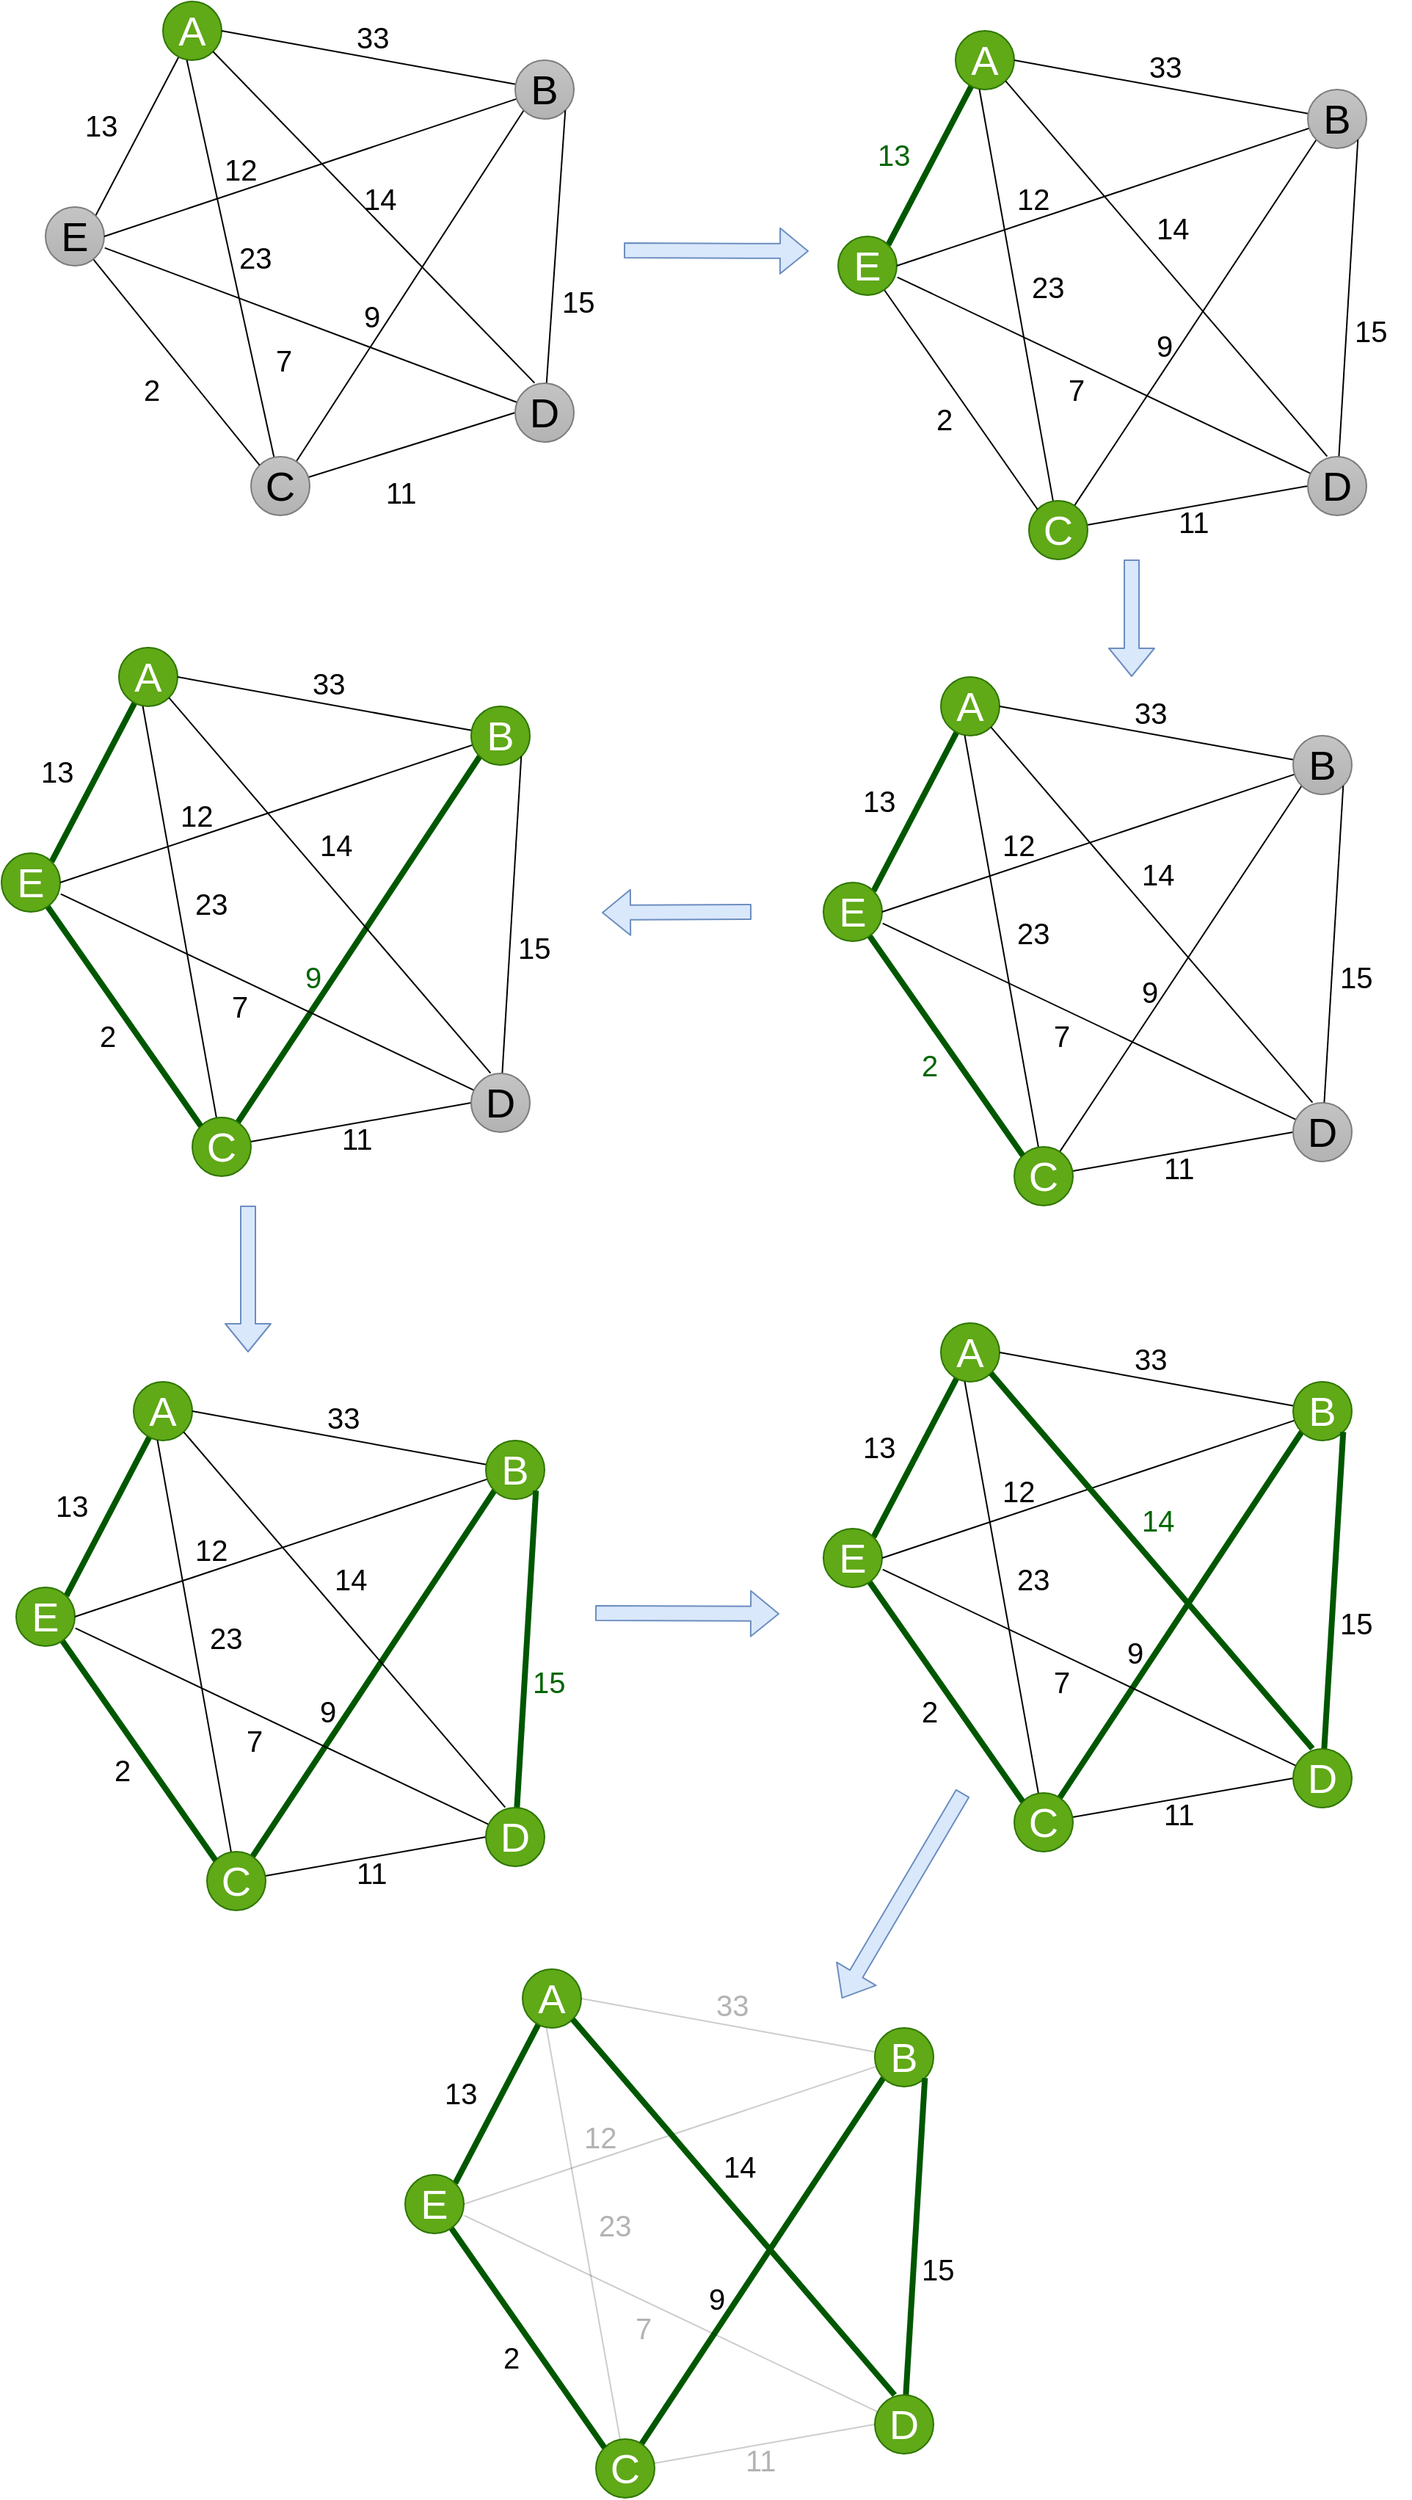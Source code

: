 <mxfile version="12.2.2" type="device" pages="1"><diagram id="ph2bqYels8kMnBiJc5Iy" name="Page-1"><mxGraphModel dx="1683" dy="980" grid="1" gridSize="10" guides="1" tooltips="1" connect="1" arrows="1" fold="1" page="1" pageScale="1" pageWidth="850" pageHeight="1100" math="0" shadow="0"><root><mxCell id="0"/><mxCell id="1" parent="0"/><mxCell id="mCwZHg6gbyV3iqS1prFh-1" style="edgeStyle=none;rounded=0;orthogonalLoop=1;jettySize=auto;html=1;entryX=1;entryY=0;entryDx=0;entryDy=0;endArrow=none;endFill=0;" parent="1" source="mCwZHg6gbyV3iqS1prFh-2" target="mCwZHg6gbyV3iqS1prFh-8" edge="1"><mxGeometry relative="1" as="geometry"/></mxCell><mxCell id="mCwZHg6gbyV3iqS1prFh-2" value="&lt;font style=&quot;font-size: 28px&quot;&gt;A&lt;/font&gt;" style="ellipse;whiteSpace=wrap;html=1;aspect=fixed;fillColor=#60a917;strokeColor=#2D7600;fontColor=#ffffff;" parent="1" vertex="1"><mxGeometry x="870" y="10" width="40" height="40" as="geometry"/></mxCell><mxCell id="mCwZHg6gbyV3iqS1prFh-3" style="rounded=0;orthogonalLoop=1;jettySize=auto;html=1;entryX=0;entryY=0.5;entryDx=0;entryDy=0;endArrow=none;endFill=0;" parent="1" source="mCwZHg6gbyV3iqS1prFh-6" target="mCwZHg6gbyV3iqS1prFh-15" edge="1"><mxGeometry relative="1" as="geometry"/></mxCell><mxCell id="mCwZHg6gbyV3iqS1prFh-4" style="edgeStyle=none;rounded=0;orthogonalLoop=1;jettySize=auto;html=1;entryX=0.407;entryY=0.997;entryDx=0;entryDy=0;endArrow=none;endFill=0;entryPerimeter=0;" parent="1" source="mCwZHg6gbyV3iqS1prFh-6" target="mCwZHg6gbyV3iqS1prFh-2" edge="1"><mxGeometry relative="1" as="geometry"/></mxCell><mxCell id="mCwZHg6gbyV3iqS1prFh-5" style="edgeStyle=none;rounded=0;orthogonalLoop=1;jettySize=auto;html=1;entryX=0;entryY=1;entryDx=0;entryDy=0;endArrow=none;endFill=0;" parent="1" source="mCwZHg6gbyV3iqS1prFh-6" target="mCwZHg6gbyV3iqS1prFh-11" edge="1"><mxGeometry relative="1" as="geometry"/></mxCell><mxCell id="mCwZHg6gbyV3iqS1prFh-6" value="&lt;font style=&quot;font-size: 28px&quot;&gt;C&lt;/font&gt;" style="ellipse;whiteSpace=wrap;html=1;aspect=fixed;fillColor=#C4C4C4;strokeColor=#7D7D7D;gradientColor=#b3b3b3;" parent="1" vertex="1"><mxGeometry x="930" y="320" width="40" height="40" as="geometry"/></mxCell><mxCell id="mCwZHg6gbyV3iqS1prFh-7" style="edgeStyle=none;rounded=0;orthogonalLoop=1;jettySize=auto;html=1;entryX=0;entryY=0;entryDx=0;entryDy=0;endArrow=none;endFill=0;" parent="1" source="mCwZHg6gbyV3iqS1prFh-8" target="mCwZHg6gbyV3iqS1prFh-6" edge="1"><mxGeometry relative="1" as="geometry"/></mxCell><mxCell id="mCwZHg6gbyV3iqS1prFh-8" value="&lt;font style=&quot;font-size: 28px&quot;&gt;E&lt;/font&gt;" style="ellipse;whiteSpace=wrap;html=1;aspect=fixed;fillColor=#C4C4C4;strokeColor=#7D7D7D;gradientColor=#b3b3b3;" parent="1" vertex="1"><mxGeometry x="790" y="150" width="40" height="40" as="geometry"/></mxCell><mxCell id="mCwZHg6gbyV3iqS1prFh-9" style="edgeStyle=none;rounded=0;orthogonalLoop=1;jettySize=auto;html=1;entryX=1;entryY=0.5;entryDx=0;entryDy=0;endArrow=none;endFill=0;" parent="1" source="mCwZHg6gbyV3iqS1prFh-11" target="mCwZHg6gbyV3iqS1prFh-2" edge="1"><mxGeometry relative="1" as="geometry"/></mxCell><mxCell id="mCwZHg6gbyV3iqS1prFh-10" style="edgeStyle=none;rounded=0;orthogonalLoop=1;jettySize=auto;html=1;entryX=1;entryY=0.5;entryDx=0;entryDy=0;endArrow=none;endFill=0;" parent="1" source="mCwZHg6gbyV3iqS1prFh-11" target="mCwZHg6gbyV3iqS1prFh-8" edge="1"><mxGeometry relative="1" as="geometry"/></mxCell><mxCell id="mCwZHg6gbyV3iqS1prFh-11" value="&lt;font style=&quot;font-size: 28px&quot;&gt;B&lt;/font&gt;" style="ellipse;whiteSpace=wrap;html=1;aspect=fixed;fillColor=#C4C4C4;strokeColor=#7D7D7D;gradientColor=#b3b3b3;" parent="1" vertex="1"><mxGeometry x="1110" y="50" width="40" height="40" as="geometry"/></mxCell><mxCell id="mCwZHg6gbyV3iqS1prFh-12" style="rounded=0;orthogonalLoop=1;jettySize=auto;html=1;entryX=1;entryY=1;entryDx=0;entryDy=0;endArrow=none;endFill=0;" parent="1" source="mCwZHg6gbyV3iqS1prFh-15" target="mCwZHg6gbyV3iqS1prFh-11" edge="1"><mxGeometry relative="1" as="geometry"/></mxCell><mxCell id="mCwZHg6gbyV3iqS1prFh-13" style="edgeStyle=none;rounded=0;orthogonalLoop=1;jettySize=auto;html=1;entryX=1;entryY=1;entryDx=0;entryDy=0;endArrow=none;endFill=0;exitX=0.33;exitY=-0.005;exitDx=0;exitDy=0;exitPerimeter=0;" parent="1" source="mCwZHg6gbyV3iqS1prFh-15" target="mCwZHg6gbyV3iqS1prFh-2" edge="1"><mxGeometry relative="1" as="geometry"><mxPoint x="1059" y="240" as="sourcePoint"/></mxGeometry></mxCell><mxCell id="mCwZHg6gbyV3iqS1prFh-14" style="edgeStyle=none;rounded=0;orthogonalLoop=1;jettySize=auto;html=1;entryX=1.01;entryY=0.695;entryDx=0;entryDy=0;entryPerimeter=0;endArrow=none;endFill=0;" parent="1" source="mCwZHg6gbyV3iqS1prFh-15" target="mCwZHg6gbyV3iqS1prFh-8" edge="1"><mxGeometry relative="1" as="geometry"/></mxCell><mxCell id="mCwZHg6gbyV3iqS1prFh-15" value="&lt;font style=&quot;font-size: 28px&quot;&gt;D&lt;/font&gt;" style="ellipse;whiteSpace=wrap;html=1;aspect=fixed;fillColor=#C4C4C4;strokeColor=#7D7D7D;gradientColor=#b3b3b3;" parent="1" vertex="1"><mxGeometry x="1110" y="270" width="40" height="40" as="geometry"/></mxCell><mxCell id="mCwZHg6gbyV3iqS1prFh-16" value="&lt;font style=&quot;font-size: 20px&quot;&gt;2&lt;/font&gt;" style="text;html=1;resizable=0;points=[];autosize=1;align=left;verticalAlign=top;spacingTop=-4;" parent="1" vertex="1"><mxGeometry x="855" y="260" width="30" height="20" as="geometry"/></mxCell><mxCell id="mCwZHg6gbyV3iqS1prFh-17" value="&lt;font style=&quot;font-size: 20px&quot;&gt;23&lt;/font&gt;" style="text;html=1;resizable=0;points=[];autosize=1;align=left;verticalAlign=top;spacingTop=-4;" parent="1" vertex="1"><mxGeometry x="920" y="170" width="40" height="20" as="geometry"/></mxCell><mxCell id="mCwZHg6gbyV3iqS1prFh-18" value="&lt;font style=&quot;font-size: 20px&quot;&gt;9&lt;/font&gt;" style="text;html=1;resizable=0;points=[];autosize=1;align=left;verticalAlign=top;spacingTop=-4;" parent="1" vertex="1"><mxGeometry x="1004.5" y="210" width="30" height="20" as="geometry"/></mxCell><mxCell id="mCwZHg6gbyV3iqS1prFh-19" value="&lt;font style=&quot;font-size: 20px&quot;&gt;11&lt;/font&gt;" style="text;html=1;resizable=0;points=[];autosize=1;align=left;verticalAlign=top;spacingTop=-4;" parent="1" vertex="1"><mxGeometry x="1020" y="330" width="40" height="20" as="geometry"/></mxCell><mxCell id="mCwZHg6gbyV3iqS1prFh-20" value="&lt;font style=&quot;font-size: 20px&quot;&gt;15&lt;/font&gt;" style="text;html=1;resizable=0;points=[];autosize=1;align=left;verticalAlign=top;spacingTop=-4;" parent="1" vertex="1"><mxGeometry x="1140" y="200" width="40" height="20" as="geometry"/></mxCell><mxCell id="mCwZHg6gbyV3iqS1prFh-21" value="&lt;font style=&quot;font-size: 20px&quot;&gt;7&lt;/font&gt;" style="text;html=1;resizable=0;points=[];autosize=1;align=left;verticalAlign=top;spacingTop=-4;" parent="1" vertex="1"><mxGeometry x="945" y="240" width="30" height="20" as="geometry"/></mxCell><mxCell id="mCwZHg6gbyV3iqS1prFh-22" value="&lt;font style=&quot;font-size: 20px&quot;&gt;14&lt;/font&gt;" style="text;html=1;resizable=0;points=[];autosize=1;align=left;verticalAlign=top;spacingTop=-4;" parent="1" vertex="1"><mxGeometry x="1004.5" y="130" width="40" height="20" as="geometry"/></mxCell><mxCell id="mCwZHg6gbyV3iqS1prFh-23" value="&lt;font style=&quot;font-size: 20px&quot;&gt;12&lt;/font&gt;" style="text;html=1;resizable=0;points=[];autosize=1;align=left;verticalAlign=top;spacingTop=-4;" parent="1" vertex="1"><mxGeometry x="910" y="110" width="40" height="20" as="geometry"/></mxCell><mxCell id="mCwZHg6gbyV3iqS1prFh-24" value="&lt;span style=&quot;font-size: 20px&quot;&gt;33&lt;/span&gt;" style="text;html=1;resizable=0;points=[];autosize=1;align=left;verticalAlign=top;spacingTop=-4;" parent="1" vertex="1"><mxGeometry x="1000" y="20" width="40" height="20" as="geometry"/></mxCell><mxCell id="mCwZHg6gbyV3iqS1prFh-25" value="&lt;span style=&quot;font-size: 20px&quot;&gt;13&lt;br&gt;&lt;/span&gt;" style="text;html=1;resizable=0;points=[];autosize=1;align=left;verticalAlign=top;spacingTop=-4;labelBorderColor=none;labelBackgroundColor=none;" parent="1" vertex="1"><mxGeometry x="815" y="80" width="40" height="20" as="geometry"/></mxCell><mxCell id="mCwZHg6gbyV3iqS1prFh-26" style="edgeStyle=none;rounded=0;orthogonalLoop=1;jettySize=auto;html=1;entryX=1;entryY=0;entryDx=0;entryDy=0;endArrow=none;endFill=0;fontColor=#009900;fillColor=#008a00;strokeColor=#005700;strokeWidth=4;" parent="1" source="mCwZHg6gbyV3iqS1prFh-27" target="mCwZHg6gbyV3iqS1prFh-33" edge="1"><mxGeometry relative="1" as="geometry"/></mxCell><mxCell id="mCwZHg6gbyV3iqS1prFh-27" value="&lt;font style=&quot;font-size: 28px&quot;&gt;A&lt;/font&gt;" style="ellipse;whiteSpace=wrap;html=1;aspect=fixed;fillColor=#60a917;strokeColor=#2D7600;fontColor=#ffffff;" parent="1" vertex="1"><mxGeometry x="1410" y="30" width="40" height="40" as="geometry"/></mxCell><mxCell id="mCwZHg6gbyV3iqS1prFh-28" style="rounded=0;orthogonalLoop=1;jettySize=auto;html=1;entryX=0;entryY=0.5;entryDx=0;entryDy=0;endArrow=none;endFill=0;" parent="1" source="mCwZHg6gbyV3iqS1prFh-31" target="mCwZHg6gbyV3iqS1prFh-40" edge="1"><mxGeometry relative="1" as="geometry"/></mxCell><mxCell id="mCwZHg6gbyV3iqS1prFh-29" style="edgeStyle=none;rounded=0;orthogonalLoop=1;jettySize=auto;html=1;entryX=0.407;entryY=0.997;entryDx=0;entryDy=0;endArrow=none;endFill=0;entryPerimeter=0;" parent="1" source="mCwZHg6gbyV3iqS1prFh-31" target="mCwZHg6gbyV3iqS1prFh-27" edge="1"><mxGeometry relative="1" as="geometry"/></mxCell><mxCell id="mCwZHg6gbyV3iqS1prFh-30" style="edgeStyle=none;rounded=0;orthogonalLoop=1;jettySize=auto;html=1;entryX=0;entryY=1;entryDx=0;entryDy=0;endArrow=none;endFill=0;" parent="1" source="mCwZHg6gbyV3iqS1prFh-31" target="mCwZHg6gbyV3iqS1prFh-36" edge="1"><mxGeometry relative="1" as="geometry"/></mxCell><mxCell id="mCwZHg6gbyV3iqS1prFh-31" value="&lt;font style=&quot;font-size: 28px&quot;&gt;C&lt;/font&gt;" style="ellipse;whiteSpace=wrap;html=1;aspect=fixed;fillColor=#60a917;strokeColor=#2D7600;fontColor=#ffffff;" parent="1" vertex="1"><mxGeometry x="1460" y="350" width="40" height="40" as="geometry"/></mxCell><mxCell id="mCwZHg6gbyV3iqS1prFh-32" style="edgeStyle=none;rounded=0;orthogonalLoop=1;jettySize=auto;html=1;entryX=0;entryY=0;entryDx=0;entryDy=0;endArrow=none;endFill=0;fillColor=#008a00;strokeColor=#000000;strokeWidth=1;" parent="1" source="mCwZHg6gbyV3iqS1prFh-33" target="mCwZHg6gbyV3iqS1prFh-31" edge="1"><mxGeometry relative="1" as="geometry"/></mxCell><mxCell id="mCwZHg6gbyV3iqS1prFh-33" value="&lt;font style=&quot;font-size: 28px&quot;&gt;E&lt;/font&gt;" style="ellipse;whiteSpace=wrap;html=1;aspect=fixed;fillColor=#60a917;strokeColor=#2D7600;fontColor=#ffffff;" parent="1" vertex="1"><mxGeometry x="1330" y="170" width="40" height="40" as="geometry"/></mxCell><mxCell id="mCwZHg6gbyV3iqS1prFh-34" style="edgeStyle=none;rounded=0;orthogonalLoop=1;jettySize=auto;html=1;entryX=1;entryY=0.5;entryDx=0;entryDy=0;endArrow=none;endFill=0;" parent="1" source="mCwZHg6gbyV3iqS1prFh-36" target="mCwZHg6gbyV3iqS1prFh-27" edge="1"><mxGeometry relative="1" as="geometry"/></mxCell><mxCell id="mCwZHg6gbyV3iqS1prFh-35" style="edgeStyle=none;rounded=0;orthogonalLoop=1;jettySize=auto;html=1;entryX=1;entryY=0.5;entryDx=0;entryDy=0;endArrow=none;endFill=0;" parent="1" source="mCwZHg6gbyV3iqS1prFh-36" target="mCwZHg6gbyV3iqS1prFh-33" edge="1"><mxGeometry relative="1" as="geometry"/></mxCell><mxCell id="mCwZHg6gbyV3iqS1prFh-36" value="&lt;font style=&quot;font-size: 28px&quot;&gt;B&lt;/font&gt;" style="ellipse;whiteSpace=wrap;html=1;aspect=fixed;fillColor=#C4C4C4;strokeColor=#7D7D7D;gradientColor=#b3b3b3;" parent="1" vertex="1"><mxGeometry x="1650" y="70" width="40" height="40" as="geometry"/></mxCell><mxCell id="mCwZHg6gbyV3iqS1prFh-37" style="rounded=0;orthogonalLoop=1;jettySize=auto;html=1;entryX=1;entryY=1;entryDx=0;entryDy=0;endArrow=none;endFill=0;" parent="1" source="mCwZHg6gbyV3iqS1prFh-40" target="mCwZHg6gbyV3iqS1prFh-36" edge="1"><mxGeometry relative="1" as="geometry"/></mxCell><mxCell id="mCwZHg6gbyV3iqS1prFh-38" style="edgeStyle=none;rounded=0;orthogonalLoop=1;jettySize=auto;html=1;entryX=1;entryY=1;entryDx=0;entryDy=0;endArrow=none;endFill=0;exitX=0.33;exitY=-0.005;exitDx=0;exitDy=0;exitPerimeter=0;" parent="1" source="mCwZHg6gbyV3iqS1prFh-40" target="mCwZHg6gbyV3iqS1prFh-27" edge="1"><mxGeometry relative="1" as="geometry"><mxPoint x="1599" y="260" as="sourcePoint"/></mxGeometry></mxCell><mxCell id="mCwZHg6gbyV3iqS1prFh-39" style="edgeStyle=none;rounded=0;orthogonalLoop=1;jettySize=auto;html=1;entryX=1.01;entryY=0.695;entryDx=0;entryDy=0;entryPerimeter=0;endArrow=none;endFill=0;" parent="1" source="mCwZHg6gbyV3iqS1prFh-40" target="mCwZHg6gbyV3iqS1prFh-33" edge="1"><mxGeometry relative="1" as="geometry"/></mxCell><mxCell id="mCwZHg6gbyV3iqS1prFh-40" value="&lt;font style=&quot;font-size: 28px&quot;&gt;D&lt;/font&gt;" style="ellipse;whiteSpace=wrap;html=1;aspect=fixed;fillColor=#C4C4C4;strokeColor=#7D7D7D;gradientColor=#b3b3b3;" parent="1" vertex="1"><mxGeometry x="1650" y="320" width="40" height="40" as="geometry"/></mxCell><mxCell id="mCwZHg6gbyV3iqS1prFh-41" value="&lt;font style=&quot;font-size: 20px&quot;&gt;2&lt;/font&gt;" style="text;html=1;resizable=0;points=[];autosize=1;align=left;verticalAlign=top;spacingTop=-4;labelBorderColor=none;fontColor=#000000;" parent="1" vertex="1"><mxGeometry x="1395" y="280" width="30" height="20" as="geometry"/></mxCell><mxCell id="mCwZHg6gbyV3iqS1prFh-42" value="&lt;font style=&quot;font-size: 20px&quot;&gt;23&lt;/font&gt;" style="text;html=1;resizable=0;points=[];autosize=1;align=left;verticalAlign=top;spacingTop=-4;" parent="1" vertex="1"><mxGeometry x="1460" y="190" width="40" height="20" as="geometry"/></mxCell><mxCell id="mCwZHg6gbyV3iqS1prFh-43" value="&lt;font style=&quot;font-size: 20px&quot;&gt;9&lt;/font&gt;" style="text;html=1;resizable=0;points=[];autosize=1;align=left;verticalAlign=top;spacingTop=-4;" parent="1" vertex="1"><mxGeometry x="1544.5" y="230" width="30" height="20" as="geometry"/></mxCell><mxCell id="mCwZHg6gbyV3iqS1prFh-44" value="&lt;font style=&quot;font-size: 20px&quot;&gt;11&lt;/font&gt;" style="text;html=1;resizable=0;points=[];autosize=1;align=left;verticalAlign=top;spacingTop=-4;" parent="1" vertex="1"><mxGeometry x="1560" y="350" width="40" height="20" as="geometry"/></mxCell><mxCell id="mCwZHg6gbyV3iqS1prFh-45" value="&lt;font style=&quot;font-size: 20px&quot;&gt;15&lt;/font&gt;" style="text;html=1;resizable=0;points=[];autosize=1;align=left;verticalAlign=top;spacingTop=-4;" parent="1" vertex="1"><mxGeometry x="1680" y="220" width="40" height="20" as="geometry"/></mxCell><mxCell id="mCwZHg6gbyV3iqS1prFh-46" value="&lt;font style=&quot;font-size: 20px&quot;&gt;7&lt;/font&gt;" style="text;html=1;resizable=0;points=[];autosize=1;align=left;verticalAlign=top;spacingTop=-4;" parent="1" vertex="1"><mxGeometry x="1485" y="260" width="30" height="20" as="geometry"/></mxCell><mxCell id="mCwZHg6gbyV3iqS1prFh-47" value="&lt;font style=&quot;font-size: 20px&quot;&gt;14&lt;/font&gt;" style="text;html=1;resizable=0;points=[];autosize=1;align=left;verticalAlign=top;spacingTop=-4;" parent="1" vertex="1"><mxGeometry x="1544.5" y="150" width="40" height="20" as="geometry"/></mxCell><mxCell id="mCwZHg6gbyV3iqS1prFh-48" value="&lt;font style=&quot;font-size: 20px&quot;&gt;12&lt;/font&gt;" style="text;html=1;resizable=0;points=[];autosize=1;align=left;verticalAlign=top;spacingTop=-4;" parent="1" vertex="1"><mxGeometry x="1450" y="130" width="40" height="20" as="geometry"/></mxCell><mxCell id="mCwZHg6gbyV3iqS1prFh-49" value="&lt;span style=&quot;font-size: 20px&quot;&gt;33&lt;/span&gt;" style="text;html=1;resizable=0;points=[];autosize=1;align=left;verticalAlign=top;spacingTop=-4;" parent="1" vertex="1"><mxGeometry x="1540" y="40" width="40" height="20" as="geometry"/></mxCell><mxCell id="mCwZHg6gbyV3iqS1prFh-50" value="&lt;span style=&quot;font-size: 20px&quot;&gt;&lt;font&gt;13&lt;/font&gt;&lt;br&gt;&lt;/span&gt;" style="text;html=1;resizable=0;points=[];autosize=1;align=left;verticalAlign=top;spacingTop=-4;labelBorderColor=none;labelBackgroundColor=none;fillColor=none;strokeColor=none;fontColor=#006600;" parent="1" vertex="1"><mxGeometry x="1355" y="100" width="40" height="20" as="geometry"/></mxCell><mxCell id="mCwZHg6gbyV3iqS1prFh-51" style="edgeStyle=none;rounded=0;orthogonalLoop=1;jettySize=auto;html=1;entryX=1;entryY=0;entryDx=0;entryDy=0;endArrow=none;endFill=0;fontColor=#009900;fillColor=#008a00;strokeColor=#005700;strokeWidth=4;" parent="1" source="mCwZHg6gbyV3iqS1prFh-52" target="mCwZHg6gbyV3iqS1prFh-58" edge="1"><mxGeometry relative="1" as="geometry"/></mxCell><mxCell id="mCwZHg6gbyV3iqS1prFh-52" value="&lt;font style=&quot;font-size: 28px&quot;&gt;A&lt;/font&gt;" style="ellipse;whiteSpace=wrap;html=1;aspect=fixed;fillColor=#60a917;strokeColor=#2D7600;fontColor=#ffffff;" parent="1" vertex="1"><mxGeometry x="1400" y="470" width="40" height="40" as="geometry"/></mxCell><mxCell id="mCwZHg6gbyV3iqS1prFh-53" style="rounded=0;orthogonalLoop=1;jettySize=auto;html=1;entryX=0;entryY=0.5;entryDx=0;entryDy=0;endArrow=none;endFill=0;" parent="1" source="mCwZHg6gbyV3iqS1prFh-56" target="mCwZHg6gbyV3iqS1prFh-65" edge="1"><mxGeometry relative="1" as="geometry"/></mxCell><mxCell id="mCwZHg6gbyV3iqS1prFh-54" style="edgeStyle=none;rounded=0;orthogonalLoop=1;jettySize=auto;html=1;entryX=0.407;entryY=0.997;entryDx=0;entryDy=0;endArrow=none;endFill=0;entryPerimeter=0;" parent="1" source="mCwZHg6gbyV3iqS1prFh-56" target="mCwZHg6gbyV3iqS1prFh-52" edge="1"><mxGeometry relative="1" as="geometry"/></mxCell><mxCell id="mCwZHg6gbyV3iqS1prFh-55" style="edgeStyle=none;rounded=0;orthogonalLoop=1;jettySize=auto;html=1;entryX=0;entryY=1;entryDx=0;entryDy=0;endArrow=none;endFill=0;" parent="1" source="mCwZHg6gbyV3iqS1prFh-56" target="mCwZHg6gbyV3iqS1prFh-61" edge="1"><mxGeometry relative="1" as="geometry"/></mxCell><mxCell id="mCwZHg6gbyV3iqS1prFh-56" value="&lt;font style=&quot;font-size: 28px&quot;&gt;C&lt;/font&gt;" style="ellipse;whiteSpace=wrap;html=1;aspect=fixed;fillColor=#60a917;strokeColor=#2D7600;fontColor=#ffffff;" parent="1" vertex="1"><mxGeometry x="1450" y="790" width="40" height="40" as="geometry"/></mxCell><mxCell id="mCwZHg6gbyV3iqS1prFh-57" style="edgeStyle=none;rounded=0;orthogonalLoop=1;jettySize=auto;html=1;entryX=0;entryY=0;entryDx=0;entryDy=0;endArrow=none;endFill=0;fillColor=#008a00;strokeColor=#005700;strokeWidth=4;" parent="1" source="mCwZHg6gbyV3iqS1prFh-58" target="mCwZHg6gbyV3iqS1prFh-56" edge="1"><mxGeometry relative="1" as="geometry"/></mxCell><mxCell id="mCwZHg6gbyV3iqS1prFh-58" value="&lt;font style=&quot;font-size: 28px&quot;&gt;E&lt;/font&gt;" style="ellipse;whiteSpace=wrap;html=1;aspect=fixed;fillColor=#60a917;strokeColor=#2D7600;fontColor=#ffffff;" parent="1" vertex="1"><mxGeometry x="1320" y="610" width="40" height="40" as="geometry"/></mxCell><mxCell id="mCwZHg6gbyV3iqS1prFh-59" style="edgeStyle=none;rounded=0;orthogonalLoop=1;jettySize=auto;html=1;entryX=1;entryY=0.5;entryDx=0;entryDy=0;endArrow=none;endFill=0;" parent="1" source="mCwZHg6gbyV3iqS1prFh-61" target="mCwZHg6gbyV3iqS1prFh-52" edge="1"><mxGeometry relative="1" as="geometry"/></mxCell><mxCell id="mCwZHg6gbyV3iqS1prFh-60" style="edgeStyle=none;rounded=0;orthogonalLoop=1;jettySize=auto;html=1;entryX=1;entryY=0.5;entryDx=0;entryDy=0;endArrow=none;endFill=0;" parent="1" source="mCwZHg6gbyV3iqS1prFh-61" target="mCwZHg6gbyV3iqS1prFh-58" edge="1"><mxGeometry relative="1" as="geometry"/></mxCell><mxCell id="mCwZHg6gbyV3iqS1prFh-61" value="&lt;font style=&quot;font-size: 28px&quot;&gt;B&lt;/font&gt;" style="ellipse;whiteSpace=wrap;html=1;aspect=fixed;fillColor=#C4C4C4;strokeColor=#7D7D7D;gradientColor=#b3b3b3;" parent="1" vertex="1"><mxGeometry x="1640" y="510" width="40" height="40" as="geometry"/></mxCell><mxCell id="mCwZHg6gbyV3iqS1prFh-62" style="rounded=0;orthogonalLoop=1;jettySize=auto;html=1;entryX=1;entryY=1;entryDx=0;entryDy=0;endArrow=none;endFill=0;" parent="1" source="mCwZHg6gbyV3iqS1prFh-65" target="mCwZHg6gbyV3iqS1prFh-61" edge="1"><mxGeometry relative="1" as="geometry"/></mxCell><mxCell id="mCwZHg6gbyV3iqS1prFh-63" style="edgeStyle=none;rounded=0;orthogonalLoop=1;jettySize=auto;html=1;entryX=1;entryY=1;entryDx=0;entryDy=0;endArrow=none;endFill=0;exitX=0.33;exitY=-0.005;exitDx=0;exitDy=0;exitPerimeter=0;" parent="1" source="mCwZHg6gbyV3iqS1prFh-65" target="mCwZHg6gbyV3iqS1prFh-52" edge="1"><mxGeometry relative="1" as="geometry"><mxPoint x="1589" y="700" as="sourcePoint"/></mxGeometry></mxCell><mxCell id="mCwZHg6gbyV3iqS1prFh-64" style="edgeStyle=none;rounded=0;orthogonalLoop=1;jettySize=auto;html=1;entryX=1.01;entryY=0.695;entryDx=0;entryDy=0;entryPerimeter=0;endArrow=none;endFill=0;" parent="1" source="mCwZHg6gbyV3iqS1prFh-65" target="mCwZHg6gbyV3iqS1prFh-58" edge="1"><mxGeometry relative="1" as="geometry"/></mxCell><mxCell id="mCwZHg6gbyV3iqS1prFh-65" value="&lt;font style=&quot;font-size: 28px&quot;&gt;D&lt;/font&gt;" style="ellipse;whiteSpace=wrap;html=1;aspect=fixed;fillColor=#C4C4C4;strokeColor=#7D7D7D;gradientColor=#b3b3b3;" parent="1" vertex="1"><mxGeometry x="1640" y="760" width="40" height="40" as="geometry"/></mxCell><mxCell id="mCwZHg6gbyV3iqS1prFh-66" value="&lt;font style=&quot;font-size: 20px&quot;&gt;2&lt;/font&gt;" style="text;html=1;resizable=0;points=[];autosize=1;align=left;verticalAlign=top;spacingTop=-4;labelBorderColor=none;fillColor=none;strokeColor=none;fontColor=#006600;" parent="1" vertex="1"><mxGeometry x="1385" y="720" width="30" height="20" as="geometry"/></mxCell><mxCell id="mCwZHg6gbyV3iqS1prFh-67" value="&lt;font style=&quot;font-size: 20px&quot;&gt;23&lt;/font&gt;" style="text;html=1;resizable=0;points=[];autosize=1;align=left;verticalAlign=top;spacingTop=-4;" parent="1" vertex="1"><mxGeometry x="1450" y="630" width="40" height="20" as="geometry"/></mxCell><mxCell id="mCwZHg6gbyV3iqS1prFh-68" value="&lt;font style=&quot;font-size: 20px&quot;&gt;9&lt;/font&gt;" style="text;html=1;resizable=0;points=[];autosize=1;align=left;verticalAlign=top;spacingTop=-4;" parent="1" vertex="1"><mxGeometry x="1534.5" y="670" width="30" height="20" as="geometry"/></mxCell><mxCell id="mCwZHg6gbyV3iqS1prFh-69" value="&lt;font style=&quot;font-size: 20px&quot;&gt;11&lt;/font&gt;" style="text;html=1;resizable=0;points=[];autosize=1;align=left;verticalAlign=top;spacingTop=-4;" parent="1" vertex="1"><mxGeometry x="1550" y="790" width="40" height="20" as="geometry"/></mxCell><mxCell id="mCwZHg6gbyV3iqS1prFh-70" value="&lt;font style=&quot;font-size: 20px&quot;&gt;15&lt;/font&gt;" style="text;html=1;resizable=0;points=[];autosize=1;align=left;verticalAlign=top;spacingTop=-4;" parent="1" vertex="1"><mxGeometry x="1670" y="660" width="40" height="20" as="geometry"/></mxCell><mxCell id="mCwZHg6gbyV3iqS1prFh-71" value="&lt;font style=&quot;font-size: 20px&quot;&gt;7&lt;/font&gt;" style="text;html=1;resizable=0;points=[];autosize=1;align=left;verticalAlign=top;spacingTop=-4;" parent="1" vertex="1"><mxGeometry x="1475" y="700" width="30" height="20" as="geometry"/></mxCell><mxCell id="mCwZHg6gbyV3iqS1prFh-72" value="&lt;font style=&quot;font-size: 20px&quot;&gt;14&lt;/font&gt;" style="text;html=1;resizable=0;points=[];autosize=1;align=left;verticalAlign=top;spacingTop=-4;" parent="1" vertex="1"><mxGeometry x="1534.5" y="590" width="40" height="20" as="geometry"/></mxCell><mxCell id="mCwZHg6gbyV3iqS1prFh-73" value="&lt;font style=&quot;font-size: 20px&quot;&gt;12&lt;/font&gt;" style="text;html=1;resizable=0;points=[];autosize=1;align=left;verticalAlign=top;spacingTop=-4;" parent="1" vertex="1"><mxGeometry x="1440" y="570" width="40" height="20" as="geometry"/></mxCell><mxCell id="mCwZHg6gbyV3iqS1prFh-74" value="&lt;span style=&quot;font-size: 20px&quot;&gt;33&lt;/span&gt;" style="text;html=1;resizable=0;points=[];autosize=1;align=left;verticalAlign=top;spacingTop=-4;" parent="1" vertex="1"><mxGeometry x="1530" y="480" width="40" height="20" as="geometry"/></mxCell><mxCell id="mCwZHg6gbyV3iqS1prFh-75" value="&lt;span style=&quot;font-size: 20px&quot;&gt;13&lt;br&gt;&lt;/span&gt;" style="text;html=1;resizable=0;points=[];autosize=1;align=left;verticalAlign=top;spacingTop=-4;labelBorderColor=none;labelBackgroundColor=none;" parent="1" vertex="1"><mxGeometry x="1345" y="540" width="40" height="20" as="geometry"/></mxCell><mxCell id="mCwZHg6gbyV3iqS1prFh-76" style="edgeStyle=none;rounded=0;orthogonalLoop=1;jettySize=auto;html=1;entryX=1;entryY=0;entryDx=0;entryDy=0;endArrow=none;endFill=0;fontColor=#009900;fillColor=#008a00;strokeColor=#005700;strokeWidth=4;" parent="1" source="mCwZHg6gbyV3iqS1prFh-77" target="mCwZHg6gbyV3iqS1prFh-83" edge="1"><mxGeometry relative="1" as="geometry"/></mxCell><mxCell id="mCwZHg6gbyV3iqS1prFh-77" value="&lt;font style=&quot;font-size: 28px&quot;&gt;A&lt;/font&gt;" style="ellipse;whiteSpace=wrap;html=1;aspect=fixed;fillColor=#60a917;strokeColor=#2D7600;fontColor=#ffffff;" parent="1" vertex="1"><mxGeometry x="840" y="450" width="40" height="40" as="geometry"/></mxCell><mxCell id="mCwZHg6gbyV3iqS1prFh-78" style="rounded=0;orthogonalLoop=1;jettySize=auto;html=1;entryX=0;entryY=0.5;entryDx=0;entryDy=0;endArrow=none;endFill=0;" parent="1" source="mCwZHg6gbyV3iqS1prFh-81" target="mCwZHg6gbyV3iqS1prFh-90" edge="1"><mxGeometry relative="1" as="geometry"/></mxCell><mxCell id="mCwZHg6gbyV3iqS1prFh-79" style="edgeStyle=none;rounded=0;orthogonalLoop=1;jettySize=auto;html=1;entryX=0.407;entryY=0.997;entryDx=0;entryDy=0;endArrow=none;endFill=0;entryPerimeter=0;" parent="1" source="mCwZHg6gbyV3iqS1prFh-81" target="mCwZHg6gbyV3iqS1prFh-77" edge="1"><mxGeometry relative="1" as="geometry"/></mxCell><mxCell id="mCwZHg6gbyV3iqS1prFh-80" style="edgeStyle=none;rounded=0;orthogonalLoop=1;jettySize=auto;html=1;entryX=0;entryY=1;entryDx=0;entryDy=0;endArrow=none;endFill=0;strokeWidth=4;strokeColor=#005700;fillColor=#008a00;" parent="1" source="mCwZHg6gbyV3iqS1prFh-81" target="mCwZHg6gbyV3iqS1prFh-86" edge="1"><mxGeometry relative="1" as="geometry"/></mxCell><mxCell id="mCwZHg6gbyV3iqS1prFh-81" value="&lt;font style=&quot;font-size: 28px&quot;&gt;C&lt;/font&gt;" style="ellipse;whiteSpace=wrap;html=1;aspect=fixed;fillColor=#60a917;strokeColor=#2D7600;fontColor=#ffffff;" parent="1" vertex="1"><mxGeometry x="890" y="770" width="40" height="40" as="geometry"/></mxCell><mxCell id="mCwZHg6gbyV3iqS1prFh-82" style="edgeStyle=none;rounded=0;orthogonalLoop=1;jettySize=auto;html=1;entryX=0;entryY=0;entryDx=0;entryDy=0;endArrow=none;endFill=0;fillColor=#008a00;strokeColor=#005700;strokeWidth=4;" parent="1" source="mCwZHg6gbyV3iqS1prFh-83" target="mCwZHg6gbyV3iqS1prFh-81" edge="1"><mxGeometry relative="1" as="geometry"/></mxCell><mxCell id="mCwZHg6gbyV3iqS1prFh-83" value="&lt;font style=&quot;font-size: 28px&quot;&gt;E&lt;/font&gt;" style="ellipse;whiteSpace=wrap;html=1;aspect=fixed;fillColor=#60a917;strokeColor=#2D7600;fontColor=#ffffff;" parent="1" vertex="1"><mxGeometry x="760" y="590" width="40" height="40" as="geometry"/></mxCell><mxCell id="mCwZHg6gbyV3iqS1prFh-84" style="edgeStyle=none;rounded=0;orthogonalLoop=1;jettySize=auto;html=1;entryX=1;entryY=0.5;entryDx=0;entryDy=0;endArrow=none;endFill=0;" parent="1" source="mCwZHg6gbyV3iqS1prFh-86" target="mCwZHg6gbyV3iqS1prFh-77" edge="1"><mxGeometry relative="1" as="geometry"/></mxCell><mxCell id="mCwZHg6gbyV3iqS1prFh-85" style="edgeStyle=none;rounded=0;orthogonalLoop=1;jettySize=auto;html=1;entryX=1;entryY=0.5;entryDx=0;entryDy=0;endArrow=none;endFill=0;" parent="1" source="mCwZHg6gbyV3iqS1prFh-86" target="mCwZHg6gbyV3iqS1prFh-83" edge="1"><mxGeometry relative="1" as="geometry"/></mxCell><mxCell id="mCwZHg6gbyV3iqS1prFh-86" value="&lt;font style=&quot;font-size: 28px&quot;&gt;B&lt;/font&gt;" style="ellipse;whiteSpace=wrap;html=1;aspect=fixed;fillColor=#60a917;strokeColor=#2D7600;fontColor=#ffffff;" parent="1" vertex="1"><mxGeometry x="1080" y="490" width="40" height="40" as="geometry"/></mxCell><mxCell id="mCwZHg6gbyV3iqS1prFh-87" style="rounded=0;orthogonalLoop=1;jettySize=auto;html=1;entryX=1;entryY=1;entryDx=0;entryDy=0;endArrow=none;endFill=0;" parent="1" source="mCwZHg6gbyV3iqS1prFh-90" target="mCwZHg6gbyV3iqS1prFh-86" edge="1"><mxGeometry relative="1" as="geometry"/></mxCell><mxCell id="mCwZHg6gbyV3iqS1prFh-88" style="edgeStyle=none;rounded=0;orthogonalLoop=1;jettySize=auto;html=1;entryX=1;entryY=1;entryDx=0;entryDy=0;endArrow=none;endFill=0;exitX=0.33;exitY=-0.005;exitDx=0;exitDy=0;exitPerimeter=0;" parent="1" source="mCwZHg6gbyV3iqS1prFh-90" target="mCwZHg6gbyV3iqS1prFh-77" edge="1"><mxGeometry relative="1" as="geometry"><mxPoint x="1029" y="680" as="sourcePoint"/></mxGeometry></mxCell><mxCell id="mCwZHg6gbyV3iqS1prFh-89" style="edgeStyle=none;rounded=0;orthogonalLoop=1;jettySize=auto;html=1;entryX=1.01;entryY=0.695;entryDx=0;entryDy=0;entryPerimeter=0;endArrow=none;endFill=0;" parent="1" source="mCwZHg6gbyV3iqS1prFh-90" target="mCwZHg6gbyV3iqS1prFh-83" edge="1"><mxGeometry relative="1" as="geometry"/></mxCell><mxCell id="mCwZHg6gbyV3iqS1prFh-90" value="&lt;font style=&quot;font-size: 28px&quot;&gt;D&lt;/font&gt;" style="ellipse;whiteSpace=wrap;html=1;aspect=fixed;fillColor=#C4C4C4;strokeColor=#7D7D7D;gradientColor=#b3b3b3;" parent="1" vertex="1"><mxGeometry x="1080" y="740" width="40" height="40" as="geometry"/></mxCell><mxCell id="mCwZHg6gbyV3iqS1prFh-91" value="&lt;font style=&quot;font-size: 20px&quot;&gt;2&lt;/font&gt;" style="text;html=1;resizable=0;points=[];autosize=1;align=left;verticalAlign=top;spacingTop=-4;labelBorderColor=none;fontColor=#000000;" parent="1" vertex="1"><mxGeometry x="825" y="700" width="30" height="20" as="geometry"/></mxCell><mxCell id="mCwZHg6gbyV3iqS1prFh-92" value="&lt;font style=&quot;font-size: 20px&quot;&gt;23&lt;/font&gt;" style="text;html=1;resizable=0;points=[];autosize=1;align=left;verticalAlign=top;spacingTop=-4;" parent="1" vertex="1"><mxGeometry x="890" y="610" width="40" height="20" as="geometry"/></mxCell><mxCell id="mCwZHg6gbyV3iqS1prFh-93" value="&lt;font style=&quot;font-size: 20px&quot;&gt;9&lt;/font&gt;" style="text;html=1;resizable=0;points=[];autosize=1;align=left;verticalAlign=top;spacingTop=-4;fillColor=none;strokeColor=none;fontColor=#006600;" parent="1" vertex="1"><mxGeometry x="964.5" y="660" width="30" height="20" as="geometry"/></mxCell><mxCell id="mCwZHg6gbyV3iqS1prFh-94" value="&lt;font style=&quot;font-size: 20px&quot;&gt;11&lt;/font&gt;" style="text;html=1;resizable=0;points=[];autosize=1;align=left;verticalAlign=top;spacingTop=-4;" parent="1" vertex="1"><mxGeometry x="990" y="770" width="40" height="20" as="geometry"/></mxCell><mxCell id="mCwZHg6gbyV3iqS1prFh-95" value="&lt;font style=&quot;font-size: 20px&quot;&gt;15&lt;/font&gt;" style="text;html=1;resizable=0;points=[];autosize=1;align=left;verticalAlign=top;spacingTop=-4;" parent="1" vertex="1"><mxGeometry x="1110" y="640" width="40" height="20" as="geometry"/></mxCell><mxCell id="mCwZHg6gbyV3iqS1prFh-96" value="&lt;font style=&quot;font-size: 20px&quot;&gt;7&lt;/font&gt;" style="text;html=1;resizable=0;points=[];autosize=1;align=left;verticalAlign=top;spacingTop=-4;" parent="1" vertex="1"><mxGeometry x="915" y="680" width="30" height="20" as="geometry"/></mxCell><mxCell id="mCwZHg6gbyV3iqS1prFh-97" value="&lt;font style=&quot;font-size: 20px&quot;&gt;14&lt;/font&gt;" style="text;html=1;resizable=0;points=[];autosize=1;align=left;verticalAlign=top;spacingTop=-4;" parent="1" vertex="1"><mxGeometry x="974.5" y="570" width="40" height="20" as="geometry"/></mxCell><mxCell id="mCwZHg6gbyV3iqS1prFh-98" value="&lt;font style=&quot;font-size: 20px&quot;&gt;12&lt;/font&gt;" style="text;html=1;resizable=0;points=[];autosize=1;align=left;verticalAlign=top;spacingTop=-4;" parent="1" vertex="1"><mxGeometry x="880" y="550" width="40" height="20" as="geometry"/></mxCell><mxCell id="mCwZHg6gbyV3iqS1prFh-99" value="&lt;span style=&quot;font-size: 20px&quot;&gt;33&lt;/span&gt;" style="text;html=1;resizable=0;points=[];autosize=1;align=left;verticalAlign=top;spacingTop=-4;" parent="1" vertex="1"><mxGeometry x="970" y="460" width="40" height="20" as="geometry"/></mxCell><mxCell id="mCwZHg6gbyV3iqS1prFh-100" value="&lt;span style=&quot;font-size: 20px&quot;&gt;13&lt;br&gt;&lt;/span&gt;" style="text;html=1;resizable=0;points=[];autosize=1;align=left;verticalAlign=top;spacingTop=-4;labelBorderColor=none;labelBackgroundColor=none;" parent="1" vertex="1"><mxGeometry x="785" y="520" width="40" height="20" as="geometry"/></mxCell><mxCell id="mCwZHg6gbyV3iqS1prFh-101" style="edgeStyle=none;rounded=0;orthogonalLoop=1;jettySize=auto;html=1;entryX=1;entryY=0;entryDx=0;entryDy=0;endArrow=none;endFill=0;fontColor=#009900;fillColor=#008a00;strokeColor=#005700;strokeWidth=4;" parent="1" source="mCwZHg6gbyV3iqS1prFh-102" target="mCwZHg6gbyV3iqS1prFh-108" edge="1"><mxGeometry relative="1" as="geometry"/></mxCell><mxCell id="mCwZHg6gbyV3iqS1prFh-102" value="&lt;font style=&quot;font-size: 28px&quot;&gt;A&lt;/font&gt;" style="ellipse;whiteSpace=wrap;html=1;aspect=fixed;fillColor=#60a917;strokeColor=#2D7600;fontColor=#ffffff;" parent="1" vertex="1"><mxGeometry x="850" y="950" width="40" height="40" as="geometry"/></mxCell><mxCell id="mCwZHg6gbyV3iqS1prFh-103" style="rounded=0;orthogonalLoop=1;jettySize=auto;html=1;entryX=0;entryY=0.5;entryDx=0;entryDy=0;endArrow=none;endFill=0;" parent="1" source="mCwZHg6gbyV3iqS1prFh-106" target="mCwZHg6gbyV3iqS1prFh-115" edge="1"><mxGeometry relative="1" as="geometry"/></mxCell><mxCell id="mCwZHg6gbyV3iqS1prFh-104" style="edgeStyle=none;rounded=0;orthogonalLoop=1;jettySize=auto;html=1;entryX=0.407;entryY=0.997;entryDx=0;entryDy=0;endArrow=none;endFill=0;entryPerimeter=0;" parent="1" source="mCwZHg6gbyV3iqS1prFh-106" target="mCwZHg6gbyV3iqS1prFh-102" edge="1"><mxGeometry relative="1" as="geometry"/></mxCell><mxCell id="mCwZHg6gbyV3iqS1prFh-105" style="edgeStyle=none;rounded=0;orthogonalLoop=1;jettySize=auto;html=1;entryX=0;entryY=1;entryDx=0;entryDy=0;endArrow=none;endFill=0;strokeWidth=4;strokeColor=#005700;fillColor=#008a00;" parent="1" source="mCwZHg6gbyV3iqS1prFh-106" target="mCwZHg6gbyV3iqS1prFh-111" edge="1"><mxGeometry relative="1" as="geometry"/></mxCell><mxCell id="mCwZHg6gbyV3iqS1prFh-106" value="&lt;font style=&quot;font-size: 28px&quot;&gt;C&lt;/font&gt;" style="ellipse;whiteSpace=wrap;html=1;aspect=fixed;fillColor=#60a917;strokeColor=#2D7600;fontColor=#ffffff;" parent="1" vertex="1"><mxGeometry x="900" y="1270" width="40" height="40" as="geometry"/></mxCell><mxCell id="mCwZHg6gbyV3iqS1prFh-107" style="edgeStyle=none;rounded=0;orthogonalLoop=1;jettySize=auto;html=1;entryX=0;entryY=0;entryDx=0;entryDy=0;endArrow=none;endFill=0;fillColor=#008a00;strokeColor=#005700;strokeWidth=4;" parent="1" source="mCwZHg6gbyV3iqS1prFh-108" target="mCwZHg6gbyV3iqS1prFh-106" edge="1"><mxGeometry relative="1" as="geometry"/></mxCell><mxCell id="mCwZHg6gbyV3iqS1prFh-108" value="&lt;font style=&quot;font-size: 28px&quot;&gt;E&lt;/font&gt;" style="ellipse;whiteSpace=wrap;html=1;aspect=fixed;fillColor=#60a917;strokeColor=#2D7600;fontColor=#ffffff;" parent="1" vertex="1"><mxGeometry x="770" y="1090" width="40" height="40" as="geometry"/></mxCell><mxCell id="mCwZHg6gbyV3iqS1prFh-109" style="edgeStyle=none;rounded=0;orthogonalLoop=1;jettySize=auto;html=1;entryX=1;entryY=0.5;entryDx=0;entryDy=0;endArrow=none;endFill=0;" parent="1" source="mCwZHg6gbyV3iqS1prFh-111" target="mCwZHg6gbyV3iqS1prFh-102" edge="1"><mxGeometry relative="1" as="geometry"/></mxCell><mxCell id="mCwZHg6gbyV3iqS1prFh-110" style="edgeStyle=none;rounded=0;orthogonalLoop=1;jettySize=auto;html=1;entryX=1;entryY=0.5;entryDx=0;entryDy=0;endArrow=none;endFill=0;" parent="1" source="mCwZHg6gbyV3iqS1prFh-111" target="mCwZHg6gbyV3iqS1prFh-108" edge="1"><mxGeometry relative="1" as="geometry"/></mxCell><mxCell id="mCwZHg6gbyV3iqS1prFh-111" value="&lt;font style=&quot;font-size: 28px&quot;&gt;B&lt;/font&gt;" style="ellipse;whiteSpace=wrap;html=1;aspect=fixed;fillColor=#60a917;strokeColor=#2D7600;fontColor=#ffffff;" parent="1" vertex="1"><mxGeometry x="1090" y="990" width="40" height="40" as="geometry"/></mxCell><mxCell id="mCwZHg6gbyV3iqS1prFh-112" style="rounded=0;orthogonalLoop=1;jettySize=auto;html=1;entryX=1;entryY=1;entryDx=0;entryDy=0;endArrow=none;endFill=0;fillColor=#008a00;strokeColor=#005700;strokeWidth=4;" parent="1" source="mCwZHg6gbyV3iqS1prFh-115" target="mCwZHg6gbyV3iqS1prFh-111" edge="1"><mxGeometry relative="1" as="geometry"/></mxCell><mxCell id="mCwZHg6gbyV3iqS1prFh-113" style="edgeStyle=none;rounded=0;orthogonalLoop=1;jettySize=auto;html=1;entryX=1;entryY=1;entryDx=0;entryDy=0;endArrow=none;endFill=0;exitX=0.33;exitY=-0.005;exitDx=0;exitDy=0;exitPerimeter=0;" parent="1" source="mCwZHg6gbyV3iqS1prFh-115" target="mCwZHg6gbyV3iqS1prFh-102" edge="1"><mxGeometry relative="1" as="geometry"><mxPoint x="1039" y="1180" as="sourcePoint"/></mxGeometry></mxCell><mxCell id="mCwZHg6gbyV3iqS1prFh-114" style="edgeStyle=none;rounded=0;orthogonalLoop=1;jettySize=auto;html=1;entryX=1.01;entryY=0.695;entryDx=0;entryDy=0;entryPerimeter=0;endArrow=none;endFill=0;" parent="1" source="mCwZHg6gbyV3iqS1prFh-115" target="mCwZHg6gbyV3iqS1prFh-108" edge="1"><mxGeometry relative="1" as="geometry"/></mxCell><mxCell id="mCwZHg6gbyV3iqS1prFh-115" value="&lt;font style=&quot;font-size: 28px&quot;&gt;D&lt;/font&gt;" style="ellipse;whiteSpace=wrap;html=1;aspect=fixed;fillColor=#60a917;strokeColor=#2D7600;fontColor=#ffffff;" parent="1" vertex="1"><mxGeometry x="1090" y="1240" width="40" height="40" as="geometry"/></mxCell><mxCell id="mCwZHg6gbyV3iqS1prFh-116" value="&lt;font style=&quot;font-size: 20px&quot;&gt;2&lt;/font&gt;" style="text;html=1;resizable=0;points=[];autosize=1;align=left;verticalAlign=top;spacingTop=-4;labelBorderColor=none;fontColor=#000000;" parent="1" vertex="1"><mxGeometry x="835" y="1200" width="30" height="20" as="geometry"/></mxCell><mxCell id="mCwZHg6gbyV3iqS1prFh-117" value="&lt;font style=&quot;font-size: 20px&quot;&gt;23&lt;/font&gt;" style="text;html=1;resizable=0;points=[];autosize=1;align=left;verticalAlign=top;spacingTop=-4;" parent="1" vertex="1"><mxGeometry x="900" y="1110" width="40" height="20" as="geometry"/></mxCell><mxCell id="mCwZHg6gbyV3iqS1prFh-118" value="&lt;font style=&quot;font-size: 20px&quot;&gt;9&lt;/font&gt;" style="text;html=1;resizable=0;points=[];autosize=1;align=left;verticalAlign=top;spacingTop=-4;" parent="1" vertex="1"><mxGeometry x="974.5" y="1160" width="30" height="20" as="geometry"/></mxCell><mxCell id="mCwZHg6gbyV3iqS1prFh-119" value="&lt;font style=&quot;font-size: 20px&quot;&gt;11&lt;/font&gt;" style="text;html=1;resizable=0;points=[];autosize=1;align=left;verticalAlign=top;spacingTop=-4;" parent="1" vertex="1"><mxGeometry x="1000" y="1270" width="40" height="20" as="geometry"/></mxCell><mxCell id="mCwZHg6gbyV3iqS1prFh-120" value="&lt;font style=&quot;font-size: 20px&quot;&gt;15&lt;/font&gt;" style="text;html=1;resizable=0;points=[];autosize=1;align=left;verticalAlign=top;spacingTop=-4;fillColor=none;strokeColor=none;fontColor=#006600;" parent="1" vertex="1"><mxGeometry x="1120" y="1140" width="40" height="20" as="geometry"/></mxCell><mxCell id="mCwZHg6gbyV3iqS1prFh-121" value="&lt;font style=&quot;font-size: 20px&quot;&gt;7&lt;/font&gt;" style="text;html=1;resizable=0;points=[];autosize=1;align=left;verticalAlign=top;spacingTop=-4;" parent="1" vertex="1"><mxGeometry x="925" y="1180" width="30" height="20" as="geometry"/></mxCell><mxCell id="mCwZHg6gbyV3iqS1prFh-122" value="&lt;font style=&quot;font-size: 20px&quot;&gt;14&lt;/font&gt;" style="text;html=1;resizable=0;points=[];autosize=1;align=left;verticalAlign=top;spacingTop=-4;" parent="1" vertex="1"><mxGeometry x="984.5" y="1070" width="40" height="20" as="geometry"/></mxCell><mxCell id="mCwZHg6gbyV3iqS1prFh-123" value="&lt;font style=&quot;font-size: 20px&quot;&gt;12&lt;/font&gt;" style="text;html=1;resizable=0;points=[];autosize=1;align=left;verticalAlign=top;spacingTop=-4;" parent="1" vertex="1"><mxGeometry x="890" y="1050" width="40" height="20" as="geometry"/></mxCell><mxCell id="mCwZHg6gbyV3iqS1prFh-124" value="&lt;span style=&quot;font-size: 20px&quot;&gt;33&lt;/span&gt;" style="text;html=1;resizable=0;points=[];autosize=1;align=left;verticalAlign=top;spacingTop=-4;" parent="1" vertex="1"><mxGeometry x="980" y="960" width="40" height="20" as="geometry"/></mxCell><mxCell id="mCwZHg6gbyV3iqS1prFh-125" value="&lt;span style=&quot;font-size: 20px&quot;&gt;13&lt;br&gt;&lt;/span&gt;" style="text;html=1;resizable=0;points=[];autosize=1;align=left;verticalAlign=top;spacingTop=-4;labelBorderColor=none;labelBackgroundColor=none;" parent="1" vertex="1"><mxGeometry x="795" y="1020" width="40" height="20" as="geometry"/></mxCell><mxCell id="mCwZHg6gbyV3iqS1prFh-126" style="edgeStyle=none;rounded=0;orthogonalLoop=1;jettySize=auto;html=1;entryX=1;entryY=0;entryDx=0;entryDy=0;endArrow=none;endFill=0;fontColor=#009900;fillColor=#008a00;strokeColor=#005700;strokeWidth=4;" parent="1" source="mCwZHg6gbyV3iqS1prFh-127" target="mCwZHg6gbyV3iqS1prFh-133" edge="1"><mxGeometry relative="1" as="geometry"/></mxCell><mxCell id="mCwZHg6gbyV3iqS1prFh-127" value="&lt;font style=&quot;font-size: 28px&quot;&gt;A&lt;/font&gt;" style="ellipse;whiteSpace=wrap;html=1;aspect=fixed;fillColor=#60a917;strokeColor=#2D7600;fontColor=#ffffff;" parent="1" vertex="1"><mxGeometry x="1400" y="910" width="40" height="40" as="geometry"/></mxCell><mxCell id="mCwZHg6gbyV3iqS1prFh-128" style="rounded=0;orthogonalLoop=1;jettySize=auto;html=1;entryX=0;entryY=0.5;entryDx=0;entryDy=0;endArrow=none;endFill=0;" parent="1" source="mCwZHg6gbyV3iqS1prFh-131" target="mCwZHg6gbyV3iqS1prFh-140" edge="1"><mxGeometry relative="1" as="geometry"/></mxCell><mxCell id="mCwZHg6gbyV3iqS1prFh-129" style="edgeStyle=none;rounded=0;orthogonalLoop=1;jettySize=auto;html=1;entryX=0.407;entryY=0.997;entryDx=0;entryDy=0;endArrow=none;endFill=0;entryPerimeter=0;" parent="1" source="mCwZHg6gbyV3iqS1prFh-131" target="mCwZHg6gbyV3iqS1prFh-127" edge="1"><mxGeometry relative="1" as="geometry"/></mxCell><mxCell id="mCwZHg6gbyV3iqS1prFh-130" style="edgeStyle=none;rounded=0;orthogonalLoop=1;jettySize=auto;html=1;entryX=0;entryY=1;entryDx=0;entryDy=0;endArrow=none;endFill=0;strokeWidth=4;strokeColor=#005700;fillColor=#008a00;" parent="1" source="mCwZHg6gbyV3iqS1prFh-131" target="mCwZHg6gbyV3iqS1prFh-136" edge="1"><mxGeometry relative="1" as="geometry"/></mxCell><mxCell id="mCwZHg6gbyV3iqS1prFh-131" value="&lt;font style=&quot;font-size: 28px&quot;&gt;C&lt;/font&gt;" style="ellipse;whiteSpace=wrap;html=1;aspect=fixed;fillColor=#60a917;strokeColor=#2D7600;fontColor=#ffffff;" parent="1" vertex="1"><mxGeometry x="1450" y="1230" width="40" height="40" as="geometry"/></mxCell><mxCell id="mCwZHg6gbyV3iqS1prFh-132" style="edgeStyle=none;rounded=0;orthogonalLoop=1;jettySize=auto;html=1;entryX=0;entryY=0;entryDx=0;entryDy=0;endArrow=none;endFill=0;fillColor=#008a00;strokeColor=#005700;strokeWidth=4;" parent="1" source="mCwZHg6gbyV3iqS1prFh-133" target="mCwZHg6gbyV3iqS1prFh-131" edge="1"><mxGeometry relative="1" as="geometry"/></mxCell><mxCell id="mCwZHg6gbyV3iqS1prFh-133" value="&lt;font style=&quot;font-size: 28px&quot;&gt;E&lt;/font&gt;" style="ellipse;whiteSpace=wrap;html=1;aspect=fixed;fillColor=#60a917;strokeColor=#2D7600;fontColor=#ffffff;" parent="1" vertex="1"><mxGeometry x="1320" y="1050" width="40" height="40" as="geometry"/></mxCell><mxCell id="mCwZHg6gbyV3iqS1prFh-134" style="edgeStyle=none;rounded=0;orthogonalLoop=1;jettySize=auto;html=1;entryX=1;entryY=0.5;entryDx=0;entryDy=0;endArrow=none;endFill=0;" parent="1" source="mCwZHg6gbyV3iqS1prFh-136" target="mCwZHg6gbyV3iqS1prFh-127" edge="1"><mxGeometry relative="1" as="geometry"/></mxCell><mxCell id="mCwZHg6gbyV3iqS1prFh-135" style="edgeStyle=none;rounded=0;orthogonalLoop=1;jettySize=auto;html=1;entryX=1;entryY=0.5;entryDx=0;entryDy=0;endArrow=none;endFill=0;" parent="1" source="mCwZHg6gbyV3iqS1prFh-136" target="mCwZHg6gbyV3iqS1prFh-133" edge="1"><mxGeometry relative="1" as="geometry"/></mxCell><mxCell id="mCwZHg6gbyV3iqS1prFh-136" value="&lt;font style=&quot;font-size: 28px&quot;&gt;B&lt;/font&gt;" style="ellipse;whiteSpace=wrap;html=1;aspect=fixed;fillColor=#60a917;strokeColor=#2D7600;fontColor=#ffffff;" parent="1" vertex="1"><mxGeometry x="1640" y="950" width="40" height="40" as="geometry"/></mxCell><mxCell id="mCwZHg6gbyV3iqS1prFh-137" style="rounded=0;orthogonalLoop=1;jettySize=auto;html=1;entryX=1;entryY=1;entryDx=0;entryDy=0;endArrow=none;endFill=0;fillColor=#008a00;strokeColor=#005700;strokeWidth=4;" parent="1" source="mCwZHg6gbyV3iqS1prFh-140" target="mCwZHg6gbyV3iqS1prFh-136" edge="1"><mxGeometry relative="1" as="geometry"/></mxCell><mxCell id="mCwZHg6gbyV3iqS1prFh-138" style="edgeStyle=none;rounded=0;orthogonalLoop=1;jettySize=auto;html=1;entryX=1;entryY=1;entryDx=0;entryDy=0;endArrow=none;endFill=0;exitX=0.33;exitY=-0.005;exitDx=0;exitDy=0;exitPerimeter=0;fillColor=#008a00;strokeColor=#005700;strokeWidth=4;" parent="1" source="mCwZHg6gbyV3iqS1prFh-140" target="mCwZHg6gbyV3iqS1prFh-127" edge="1"><mxGeometry relative="1" as="geometry"><mxPoint x="1589" y="1140" as="sourcePoint"/></mxGeometry></mxCell><mxCell id="mCwZHg6gbyV3iqS1prFh-139" style="edgeStyle=none;rounded=0;orthogonalLoop=1;jettySize=auto;html=1;entryX=1.01;entryY=0.695;entryDx=0;entryDy=0;entryPerimeter=0;endArrow=none;endFill=0;" parent="1" source="mCwZHg6gbyV3iqS1prFh-140" target="mCwZHg6gbyV3iqS1prFh-133" edge="1"><mxGeometry relative="1" as="geometry"/></mxCell><mxCell id="mCwZHg6gbyV3iqS1prFh-140" value="&lt;font style=&quot;font-size: 28px&quot;&gt;D&lt;/font&gt;" style="ellipse;whiteSpace=wrap;html=1;aspect=fixed;fillColor=#60a917;strokeColor=#2D7600;fontColor=#ffffff;" parent="1" vertex="1"><mxGeometry x="1640" y="1200" width="40" height="40" as="geometry"/></mxCell><mxCell id="mCwZHg6gbyV3iqS1prFh-141" value="&lt;font style=&quot;font-size: 20px&quot;&gt;2&lt;/font&gt;" style="text;html=1;resizable=0;points=[];autosize=1;align=left;verticalAlign=top;spacingTop=-4;labelBorderColor=none;fontColor=#000000;" parent="1" vertex="1"><mxGeometry x="1385" y="1160" width="30" height="20" as="geometry"/></mxCell><mxCell id="mCwZHg6gbyV3iqS1prFh-142" value="&lt;font style=&quot;font-size: 20px&quot;&gt;23&lt;/font&gt;" style="text;html=1;resizable=0;points=[];autosize=1;align=left;verticalAlign=top;spacingTop=-4;" parent="1" vertex="1"><mxGeometry x="1450" y="1070" width="40" height="20" as="geometry"/></mxCell><mxCell id="mCwZHg6gbyV3iqS1prFh-143" value="&lt;font style=&quot;font-size: 20px&quot;&gt;9&lt;/font&gt;" style="text;html=1;resizable=0;points=[];autosize=1;align=left;verticalAlign=top;spacingTop=-4;" parent="1" vertex="1"><mxGeometry x="1524.5" y="1120" width="30" height="20" as="geometry"/></mxCell><mxCell id="mCwZHg6gbyV3iqS1prFh-144" value="&lt;font style=&quot;font-size: 20px&quot;&gt;11&lt;/font&gt;" style="text;html=1;resizable=0;points=[];autosize=1;align=left;verticalAlign=top;spacingTop=-4;" parent="1" vertex="1"><mxGeometry x="1550" y="1230" width="40" height="20" as="geometry"/></mxCell><mxCell id="mCwZHg6gbyV3iqS1prFh-145" value="&lt;font style=&quot;font-size: 20px&quot;&gt;15&lt;/font&gt;" style="text;html=1;resizable=0;points=[];autosize=1;align=left;verticalAlign=top;spacingTop=-4;" parent="1" vertex="1"><mxGeometry x="1670" y="1100" width="40" height="20" as="geometry"/></mxCell><mxCell id="mCwZHg6gbyV3iqS1prFh-146" value="&lt;font style=&quot;font-size: 20px&quot;&gt;7&lt;/font&gt;" style="text;html=1;resizable=0;points=[];autosize=1;align=left;verticalAlign=top;spacingTop=-4;" parent="1" vertex="1"><mxGeometry x="1475" y="1140" width="30" height="20" as="geometry"/></mxCell><mxCell id="mCwZHg6gbyV3iqS1prFh-147" value="&lt;font style=&quot;font-size: 20px&quot;&gt;14&lt;/font&gt;" style="text;html=1;resizable=0;points=[];autosize=1;align=left;verticalAlign=top;spacingTop=-4;fillColor=none;strokeColor=none;fontColor=#006600;" parent="1" vertex="1"><mxGeometry x="1534.5" y="1030" width="40" height="20" as="geometry"/></mxCell><mxCell id="mCwZHg6gbyV3iqS1prFh-148" value="&lt;font style=&quot;font-size: 20px&quot;&gt;12&lt;/font&gt;" style="text;html=1;resizable=0;points=[];autosize=1;align=left;verticalAlign=top;spacingTop=-4;" parent="1" vertex="1"><mxGeometry x="1440" y="1010" width="40" height="20" as="geometry"/></mxCell><mxCell id="mCwZHg6gbyV3iqS1prFh-149" value="&lt;span style=&quot;font-size: 20px&quot;&gt;33&lt;/span&gt;" style="text;html=1;resizable=0;points=[];autosize=1;align=left;verticalAlign=top;spacingTop=-4;" parent="1" vertex="1"><mxGeometry x="1530" y="920" width="40" height="20" as="geometry"/></mxCell><mxCell id="mCwZHg6gbyV3iqS1prFh-150" value="&lt;span style=&quot;font-size: 20px&quot;&gt;13&lt;br&gt;&lt;/span&gt;" style="text;html=1;resizable=0;points=[];autosize=1;align=left;verticalAlign=top;spacingTop=-4;labelBorderColor=none;labelBackgroundColor=none;" parent="1" vertex="1"><mxGeometry x="1345" y="980" width="40" height="20" as="geometry"/></mxCell><mxCell id="mCwZHg6gbyV3iqS1prFh-151" style="edgeStyle=none;rounded=0;orthogonalLoop=1;jettySize=auto;html=1;entryX=1;entryY=0;entryDx=0;entryDy=0;endArrow=none;endFill=0;fontColor=#009900;fillColor=#008a00;strokeColor=#005700;strokeWidth=4;" parent="1" source="mCwZHg6gbyV3iqS1prFh-152" target="mCwZHg6gbyV3iqS1prFh-158" edge="1"><mxGeometry relative="1" as="geometry"/></mxCell><mxCell id="mCwZHg6gbyV3iqS1prFh-152" value="&lt;font style=&quot;font-size: 28px&quot;&gt;A&lt;/font&gt;" style="ellipse;whiteSpace=wrap;html=1;aspect=fixed;fillColor=#60a917;strokeColor=#2D7600;fontColor=#ffffff;" parent="1" vertex="1"><mxGeometry x="1115" y="1350" width="40" height="40" as="geometry"/></mxCell><mxCell id="mCwZHg6gbyV3iqS1prFh-153" style="rounded=0;orthogonalLoop=1;jettySize=auto;html=1;entryX=0;entryY=0.5;entryDx=0;entryDy=0;endArrow=none;endFill=0;opacity=20;" parent="1" source="mCwZHg6gbyV3iqS1prFh-156" target="mCwZHg6gbyV3iqS1prFh-165" edge="1"><mxGeometry relative="1" as="geometry"/></mxCell><mxCell id="mCwZHg6gbyV3iqS1prFh-154" style="edgeStyle=none;rounded=0;orthogonalLoop=1;jettySize=auto;html=1;entryX=0.407;entryY=0.997;entryDx=0;entryDy=0;endArrow=none;endFill=0;entryPerimeter=0;opacity=20;" parent="1" source="mCwZHg6gbyV3iqS1prFh-156" target="mCwZHg6gbyV3iqS1prFh-152" edge="1"><mxGeometry relative="1" as="geometry"/></mxCell><mxCell id="mCwZHg6gbyV3iqS1prFh-155" style="edgeStyle=none;rounded=0;orthogonalLoop=1;jettySize=auto;html=1;entryX=0;entryY=1;entryDx=0;entryDy=0;endArrow=none;endFill=0;strokeWidth=4;strokeColor=#005700;fillColor=#008a00;" parent="1" source="mCwZHg6gbyV3iqS1prFh-156" target="mCwZHg6gbyV3iqS1prFh-161" edge="1"><mxGeometry relative="1" as="geometry"/></mxCell><mxCell id="mCwZHg6gbyV3iqS1prFh-156" value="&lt;font style=&quot;font-size: 28px&quot;&gt;C&lt;/font&gt;" style="ellipse;whiteSpace=wrap;html=1;aspect=fixed;fillColor=#60a917;strokeColor=#2D7600;fontColor=#ffffff;" parent="1" vertex="1"><mxGeometry x="1165" y="1670" width="40" height="40" as="geometry"/></mxCell><mxCell id="mCwZHg6gbyV3iqS1prFh-157" style="edgeStyle=none;rounded=0;orthogonalLoop=1;jettySize=auto;html=1;entryX=0;entryY=0;entryDx=0;entryDy=0;endArrow=none;endFill=0;fillColor=#008a00;strokeColor=#005700;strokeWidth=4;" parent="1" source="mCwZHg6gbyV3iqS1prFh-158" target="mCwZHg6gbyV3iqS1prFh-156" edge="1"><mxGeometry relative="1" as="geometry"/></mxCell><mxCell id="mCwZHg6gbyV3iqS1prFh-158" value="&lt;font style=&quot;font-size: 28px&quot;&gt;E&lt;/font&gt;" style="ellipse;whiteSpace=wrap;html=1;aspect=fixed;fillColor=#60a917;strokeColor=#2D7600;fontColor=#ffffff;" parent="1" vertex="1"><mxGeometry x="1035" y="1490" width="40" height="40" as="geometry"/></mxCell><mxCell id="mCwZHg6gbyV3iqS1prFh-159" style="edgeStyle=none;rounded=0;orthogonalLoop=1;jettySize=auto;html=1;entryX=1;entryY=0.5;entryDx=0;entryDy=0;endArrow=none;endFill=0;opacity=20;" parent="1" source="mCwZHg6gbyV3iqS1prFh-161" target="mCwZHg6gbyV3iqS1prFh-152" edge="1"><mxGeometry relative="1" as="geometry"/></mxCell><mxCell id="mCwZHg6gbyV3iqS1prFh-160" style="edgeStyle=none;rounded=0;orthogonalLoop=1;jettySize=auto;html=1;entryX=1;entryY=0.5;entryDx=0;entryDy=0;endArrow=none;endFill=0;opacity=20;" parent="1" source="mCwZHg6gbyV3iqS1prFh-161" target="mCwZHg6gbyV3iqS1prFh-158" edge="1"><mxGeometry relative="1" as="geometry"/></mxCell><mxCell id="mCwZHg6gbyV3iqS1prFh-161" value="&lt;font style=&quot;font-size: 28px&quot;&gt;B&lt;/font&gt;" style="ellipse;whiteSpace=wrap;html=1;aspect=fixed;fillColor=#60a917;strokeColor=#2D7600;fontColor=#ffffff;" parent="1" vertex="1"><mxGeometry x="1355" y="1390" width="40" height="40" as="geometry"/></mxCell><mxCell id="mCwZHg6gbyV3iqS1prFh-162" style="rounded=0;orthogonalLoop=1;jettySize=auto;html=1;entryX=1;entryY=1;entryDx=0;entryDy=0;endArrow=none;endFill=0;fillColor=#008a00;strokeColor=#005700;strokeWidth=4;" parent="1" source="mCwZHg6gbyV3iqS1prFh-165" target="mCwZHg6gbyV3iqS1prFh-161" edge="1"><mxGeometry relative="1" as="geometry"/></mxCell><mxCell id="mCwZHg6gbyV3iqS1prFh-163" style="edgeStyle=none;rounded=0;orthogonalLoop=1;jettySize=auto;html=1;entryX=1;entryY=1;entryDx=0;entryDy=0;endArrow=none;endFill=0;fillColor=#008a00;strokeColor=#005700;strokeWidth=4;" parent="1" target="mCwZHg6gbyV3iqS1prFh-152" edge="1"><mxGeometry relative="1" as="geometry"><mxPoint x="1368.5" y="1640" as="sourcePoint"/></mxGeometry></mxCell><mxCell id="mCwZHg6gbyV3iqS1prFh-164" style="edgeStyle=none;rounded=0;orthogonalLoop=1;jettySize=auto;html=1;entryX=1.01;entryY=0.695;entryDx=0;entryDy=0;entryPerimeter=0;endArrow=none;endFill=0;opacity=20;" parent="1" source="mCwZHg6gbyV3iqS1prFh-165" target="mCwZHg6gbyV3iqS1prFh-158" edge="1"><mxGeometry relative="1" as="geometry"/></mxCell><mxCell id="mCwZHg6gbyV3iqS1prFh-165" value="&lt;font style=&quot;font-size: 28px&quot;&gt;D&lt;/font&gt;" style="ellipse;whiteSpace=wrap;html=1;aspect=fixed;fillColor=#60a917;strokeColor=#2D7600;fontColor=#ffffff;" parent="1" vertex="1"><mxGeometry x="1355" y="1640" width="40" height="40" as="geometry"/></mxCell><mxCell id="mCwZHg6gbyV3iqS1prFh-166" value="&lt;font style=&quot;font-size: 20px&quot;&gt;2&lt;/font&gt;" style="text;html=1;resizable=0;points=[];autosize=1;align=left;verticalAlign=top;spacingTop=-4;labelBorderColor=none;fontColor=#000000;" parent="1" vertex="1"><mxGeometry x="1100" y="1600" width="30" height="20" as="geometry"/></mxCell><mxCell id="mCwZHg6gbyV3iqS1prFh-167" value="&lt;font style=&quot;font-size: 20px&quot;&gt;23&lt;/font&gt;" style="text;html=1;resizable=0;points=[];autosize=1;align=left;verticalAlign=top;spacingTop=-4;opacity=30;fillColor=none;strokeColor=none;fontColor=#B3B3B3;" parent="1" vertex="1"><mxGeometry x="1165" y="1510" width="40" height="20" as="geometry"/></mxCell><mxCell id="mCwZHg6gbyV3iqS1prFh-168" value="&lt;font style=&quot;font-size: 20px&quot;&gt;9&lt;/font&gt;" style="text;html=1;resizable=0;points=[];autosize=1;align=left;verticalAlign=top;spacingTop=-4;" parent="1" vertex="1"><mxGeometry x="1239.5" y="1560" width="30" height="20" as="geometry"/></mxCell><mxCell id="mCwZHg6gbyV3iqS1prFh-169" value="&lt;font style=&quot;font-size: 20px&quot;&gt;11&lt;/font&gt;" style="text;html=1;resizable=0;points=[];autosize=1;align=left;verticalAlign=top;spacingTop=-4;opacity=30;fillColor=none;strokeColor=none;fontColor=#B3B3B3;" parent="1" vertex="1"><mxGeometry x="1265" y="1670" width="40" height="20" as="geometry"/></mxCell><mxCell id="mCwZHg6gbyV3iqS1prFh-170" value="&lt;font style=&quot;font-size: 20px&quot;&gt;15&lt;/font&gt;" style="text;html=1;resizable=0;points=[];autosize=1;align=left;verticalAlign=top;spacingTop=-4;" parent="1" vertex="1"><mxGeometry x="1385" y="1540" width="40" height="20" as="geometry"/></mxCell><mxCell id="mCwZHg6gbyV3iqS1prFh-171" value="&lt;font style=&quot;font-size: 20px&quot;&gt;7&lt;/font&gt;" style="text;html=1;resizable=0;points=[];autosize=1;align=left;verticalAlign=top;spacingTop=-4;opacity=30;fillColor=none;strokeColor=none;fontColor=#B3B3B3;" parent="1" vertex="1"><mxGeometry x="1190" y="1580" width="30" height="20" as="geometry"/></mxCell><mxCell id="mCwZHg6gbyV3iqS1prFh-172" value="&lt;font style=&quot;font-size: 20px&quot;&gt;14&lt;/font&gt;" style="text;html=1;resizable=0;points=[];autosize=1;align=left;verticalAlign=top;spacingTop=-4;" parent="1" vertex="1"><mxGeometry x="1249.5" y="1470" width="40" height="20" as="geometry"/></mxCell><mxCell id="mCwZHg6gbyV3iqS1prFh-173" value="&lt;font style=&quot;font-size: 20px&quot;&gt;12&lt;/font&gt;" style="text;html=1;resizable=0;points=[];autosize=1;align=left;verticalAlign=top;spacingTop=-4;opacity=30;fillColor=none;strokeColor=none;fontColor=#B3B3B3;" parent="1" vertex="1"><mxGeometry x="1155" y="1450" width="40" height="20" as="geometry"/></mxCell><mxCell id="mCwZHg6gbyV3iqS1prFh-174" value="&lt;span style=&quot;font-size: 20px&quot;&gt;33&lt;/span&gt;" style="text;html=1;resizable=0;points=[];autosize=1;align=left;verticalAlign=top;spacingTop=-4;opacity=30;fillColor=none;strokeColor=none;fontColor=#B3B3B3;" parent="1" vertex="1"><mxGeometry x="1245" y="1360" width="40" height="20" as="geometry"/></mxCell><mxCell id="mCwZHg6gbyV3iqS1prFh-175" value="&lt;span style=&quot;font-size: 20px&quot;&gt;13&lt;br&gt;&lt;/span&gt;" style="text;html=1;resizable=0;points=[];autosize=1;align=left;verticalAlign=top;spacingTop=-4;labelBorderColor=none;labelBackgroundColor=none;" parent="1" vertex="1"><mxGeometry x="1060" y="1420" width="40" height="20" as="geometry"/></mxCell><mxCell id="68wEF5wVoIA-YFnplV_3-2" value="" style="shape=flexArrow;endArrow=classic;html=1;fillColor=#dae8fc;strokeColor=#6c8ebf;" parent="1" edge="1"><mxGeometry width="50" height="50" relative="1" as="geometry"><mxPoint x="1184" y="179.5" as="sourcePoint"/><mxPoint x="1310" y="180" as="targetPoint"/></mxGeometry></mxCell><mxCell id="68wEF5wVoIA-YFnplV_3-3" value="" style="shape=flexArrow;endArrow=classic;html=1;fillColor=#dae8fc;strokeColor=#6c8ebf;" parent="1" edge="1"><mxGeometry width="50" height="50" relative="1" as="geometry"><mxPoint x="1530" y="390" as="sourcePoint"/><mxPoint x="1530" y="470" as="targetPoint"/></mxGeometry></mxCell><mxCell id="68wEF5wVoIA-YFnplV_3-4" value="" style="shape=flexArrow;endArrow=classic;html=1;fillColor=#dae8fc;strokeColor=#6c8ebf;" parent="1" edge="1"><mxGeometry width="50" height="50" relative="1" as="geometry"><mxPoint x="1271" y="630" as="sourcePoint"/><mxPoint x="1169" y="630.5" as="targetPoint"/></mxGeometry></mxCell><mxCell id="68wEF5wVoIA-YFnplV_3-5" value="" style="shape=flexArrow;endArrow=classic;html=1;fillColor=#dae8fc;strokeColor=#6c8ebf;" parent="1" edge="1"><mxGeometry width="50" height="50" relative="1" as="geometry"><mxPoint x="928" y="830" as="sourcePoint"/><mxPoint x="928" y="930" as="targetPoint"/></mxGeometry></mxCell><mxCell id="68wEF5wVoIA-YFnplV_3-6" value="" style="shape=flexArrow;endArrow=classic;html=1;fillColor=#dae8fc;strokeColor=#6c8ebf;" parent="1" edge="1"><mxGeometry width="50" height="50" relative="1" as="geometry"><mxPoint x="1164.5" y="1107.5" as="sourcePoint"/><mxPoint x="1290" y="1108" as="targetPoint"/></mxGeometry></mxCell><mxCell id="68wEF5wVoIA-YFnplV_3-7" value="" style="shape=flexArrow;endArrow=classic;html=1;fillColor=#dae8fc;strokeColor=#6c8ebf;" parent="1" edge="1"><mxGeometry width="50" height="50" relative="1" as="geometry"><mxPoint x="1415" y="1230" as="sourcePoint"/><mxPoint x="1332.5" y="1370" as="targetPoint"/></mxGeometry></mxCell></root></mxGraphModel></diagram></mxfile>